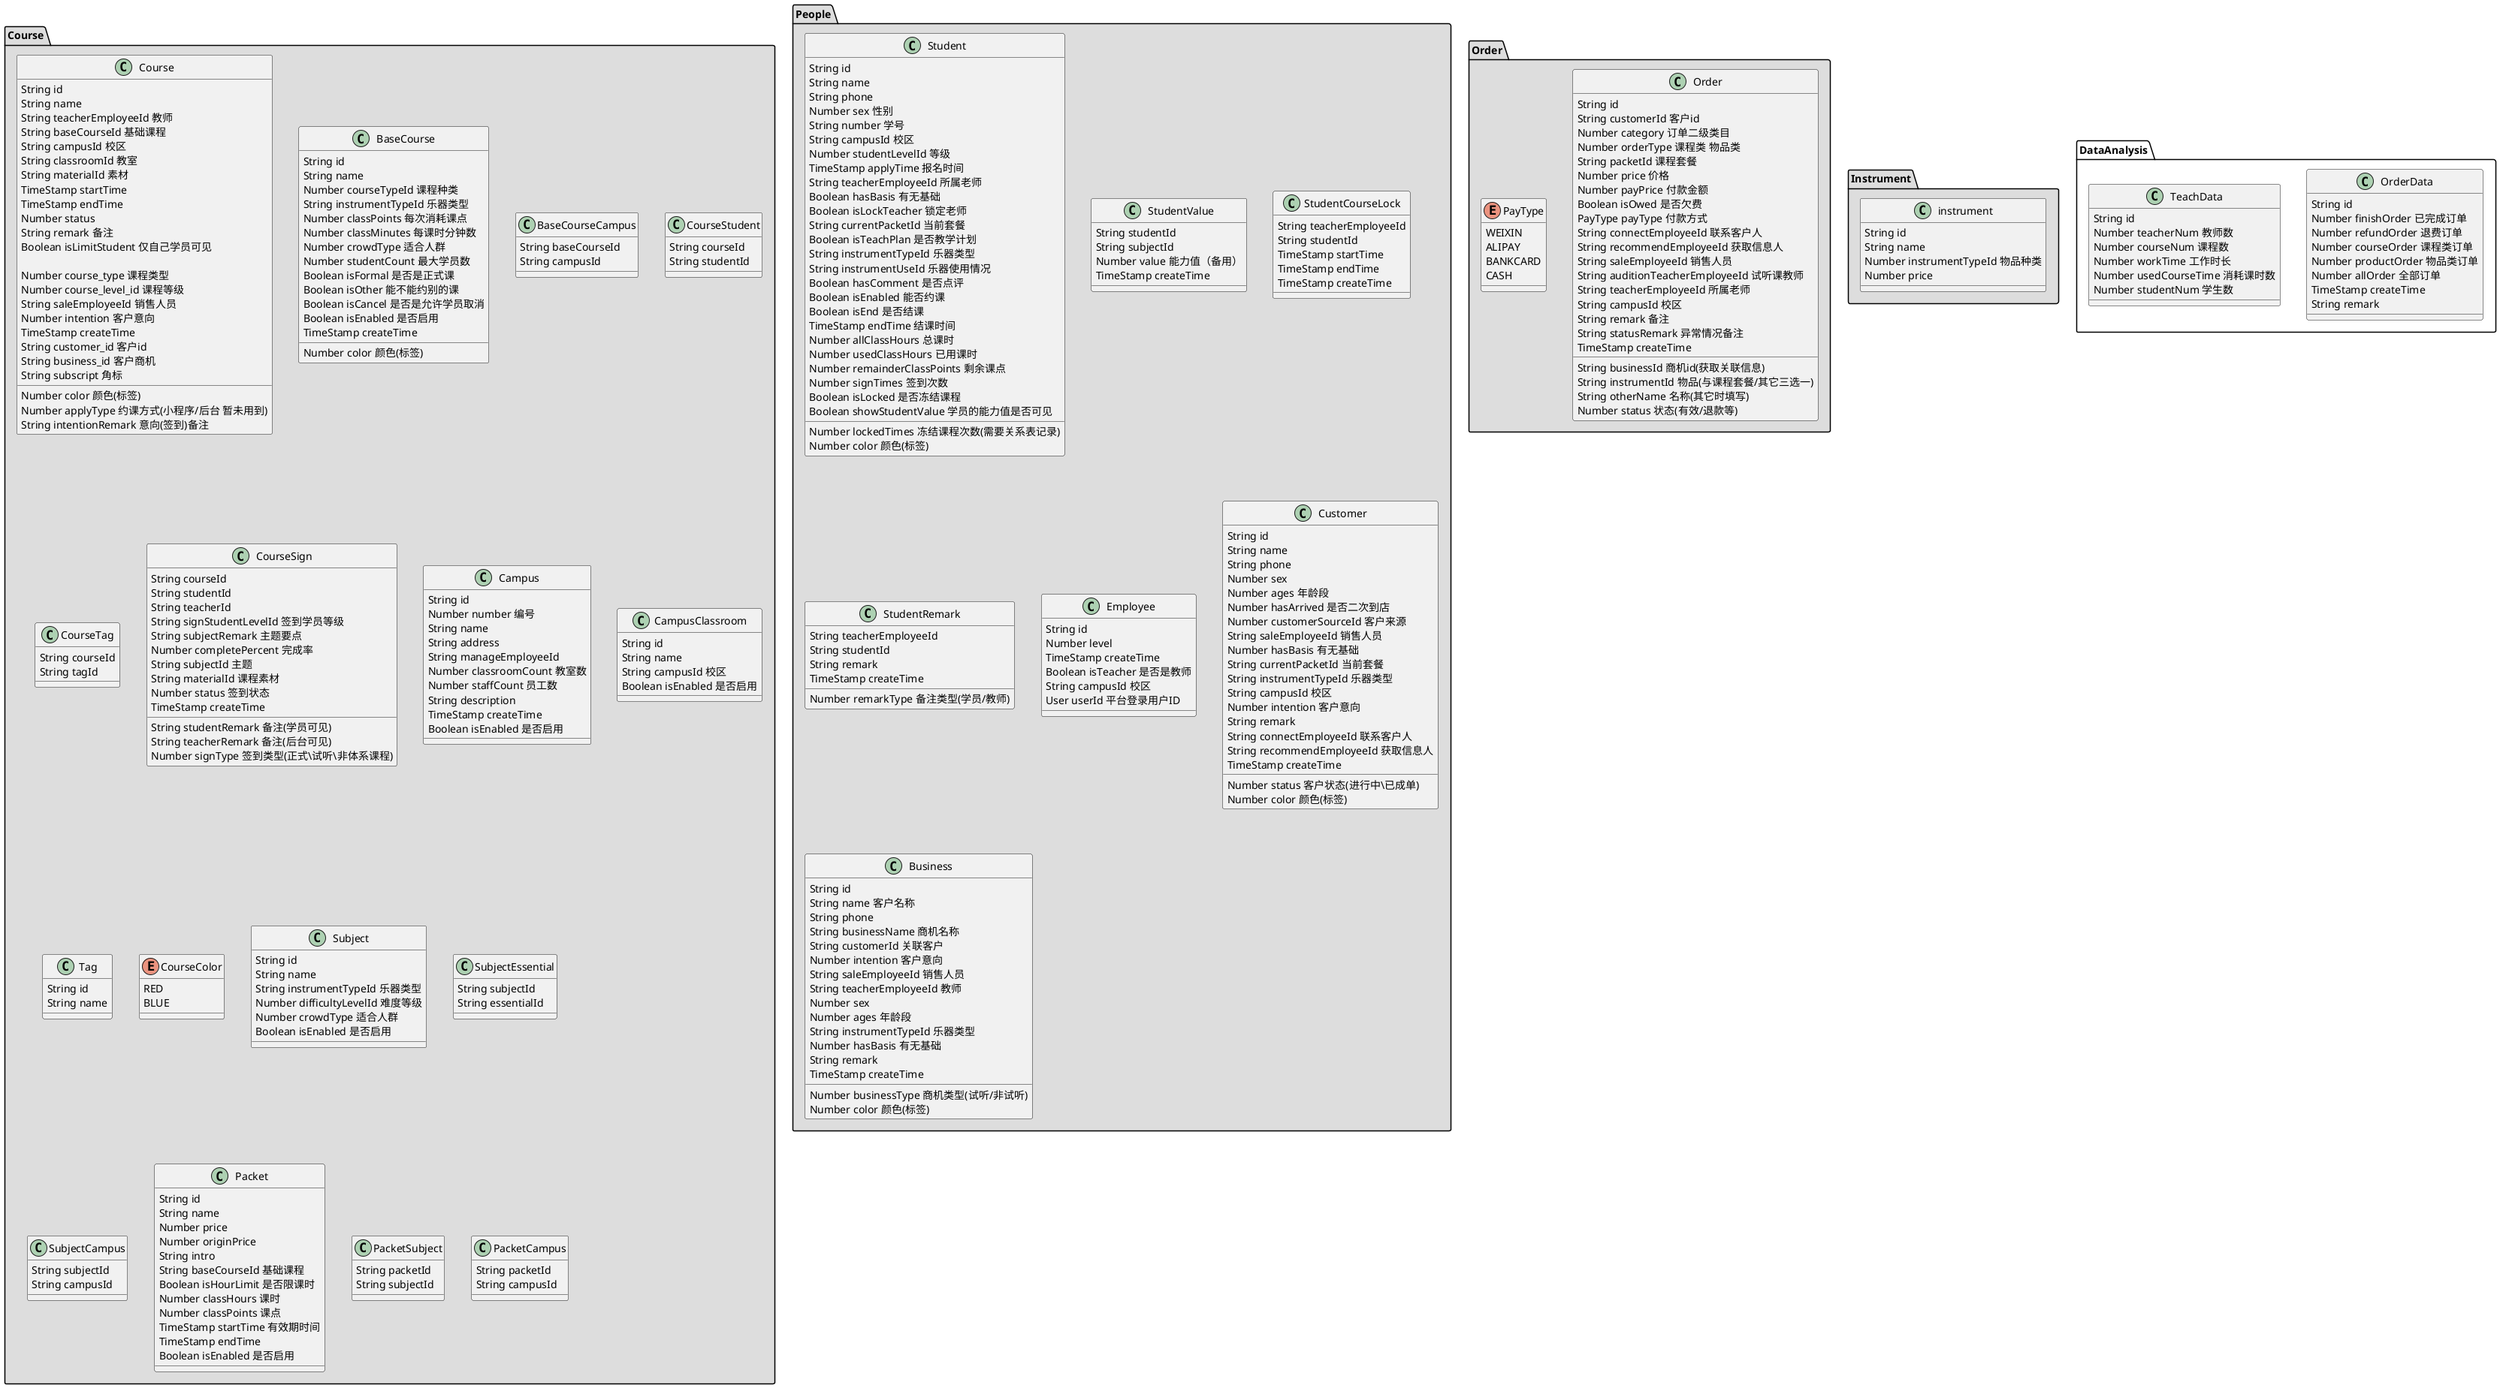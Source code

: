 @startuml

' 课程
package "Course" #DDD {

  ' 正式课/试听课
  class Course {
    String id
    String name
    String teacherEmployeeId 教师
    String baseCourseId 基础课程
    String campusId 校区
    String classroomId 教室
    String materialId 素材
    TimeStamp startTime
    TimeStamp endTime
    Number color 颜色(标签)
    Number status
    String remark 备注
    Boolean isLimitStudent 仅自己学员可见
    Number applyType 约课方式(小程序/后台 暂未用到)

    Number course_type 课程类型
    Number course_level_id 课程等级
    String saleEmployeeId 销售人员
    Number intention 客户意向
    String intentionRemark 意向(签到)备注
    TimeStamp createTime
    String customer_id 客户id
    String business_id 客户商机
    String subscript 角标
  }

  ' 基础课程
  class BaseCourse {
    String id
    String name
    Number courseTypeId 课程种类
    String instrumentTypeId 乐器类型
    Number classPoints 每次消耗课点
    Number classMinutes 每课时分钟数
    Number crowdType 适合人群
    Number studentCount 最大学员数
    Boolean isFormal 是否是正式课
    Boolean isOther 能不能约别的课
    Number color 颜色(标签)
    Boolean isCancel 是否是允许学员取消
    Boolean isEnabled 是否启用
    TimeStamp createTime
  }

  ' 课程校区(关系表)
  class BaseCourseCampus {
    String baseCourseId
    String campusId
  }

  ' 课程学员(关系表)
  class CourseStudent {
    String courseId
    String studentId
  }

  ' 课程标签(关系表)
  class CourseTag {
    String courseId
    String tagId
  }

  ' 课程签到(关系表)
  class CourseSign {
    String courseId
    String studentId
    String teacherId
    String signStudentLevelId 签到学员等级
    String subjectRemark 主题要点
    Number completePercent 完成率
    String subjectId 主题
    String materialId 课程素材
    String studentRemark 备注(学员可见)
    String teacherRemark 备注(后台可见)
    Number status 签到状态
    Number signType 签到类型(正式\试听\非体系课程)
    TimeStamp createTime
  }

  ' 校区
  class Campus {
    String id
    Number number 编号
    String name
    String address
    String manageEmployeeId
    Number classroomCount 教室数
    Number staffCount 员工数
    String description
    TimeStamp createTime
    Boolean isEnabled 是否启用
  }

  ' 教室
  class CampusClassroom {
    String id
    String name
    String campusId 校区
    Boolean isEnabled 是否启用
  }

  ' 标签
  class Tag {
    String id
    String name
  }

  ' 课程颜色(标签)
  enum CourseColor {
    RED
    BLUE
  }

  ' 主题
  class Subject {
    String id
    String name
    String instrumentTypeId 乐器类型
    Number difficultyLevelId 难度等级
    Number crowdType 适合人群
    Boolean isEnabled 是否启用
  }

  ' 主题要点(关系表)
  class SubjectEssential {
    String subjectId
    String essentialId
  }

  ' 主题校区(关系表)
  class SubjectCampus {
    String subjectId
    String campusId
  }

  ' 套餐
  class Packet {
    String id
    String name
    Number price
    Number originPrice
    String intro
    String baseCourseId 基础课程
    Boolean isHourLimit 是否限课时
    Number classHours 课时
    Number classPoints 课点
    TimeStamp startTime 有效期时间
    TimeStamp endTime
    Boolean isEnabled 是否启用
  }

  ' 套餐主题(关系表)
  class PacketSubject {
    String packetId
    String subjectId
  }

  ' 套餐校区(关系表)
  class PacketCampus {
    String packetId
    String campusId
  }

}


' 人员
package "People" #DDD {

  ' 学员
  class Student {
    String id
    String name
    String phone
    Number sex 性别
    String number 学号
    String campusId 校区
    Number studentLevelId 等级
    TimeStamp applyTime 报名时间
    String teacherEmployeeId 所属老师
    Boolean hasBasis 有无基础
    Boolean isLockTeacher 锁定老师
    String currentPacketId 当前套餐
    Boolean isTeachPlan 是否教学计划
    String instrumentTypeId 乐器类型
    String instrumentUseId 乐器使用情况
    Boolean hasComment 是否点评
    Boolean isEnabled 能否约课
    Boolean isEnd 是否结课
    TimeStamp endTime 结课时间
    Number allClassHours 总课时
    Number usedClassHours 已用课时
    Number remainderClassPoints 剩余课点
    Number signTimes 签到次数
    Boolean isLocked 是否冻结课程
    Number lockedTimes 冻结课程次数(需要关系表记录)
    Number color 颜色(标签)
    Boolean showStudentValue 学员的能力值是否可见
  }

  ' 学员能力值(即主题列表)
  class StudentValue {
    String studentId
    String subjectId
    Number value 能力值（备用）
    TimeStamp createTime
  }

  ' 冻结课程(关联表)
  class StudentCourseLock {
    String teacherEmployeeId
    String studentId
    TimeStamp startTime
    TimeStamp endTime
    TimeStamp createTime
  }

  ' 学员备注(关联表)
  class StudentRemark {
    String teacherEmployeeId
    String studentId
    Number remarkType 备注类型(学员/教师)
    String remark
    TimeStamp createTime
  }

  ' 员工
  class Employee {
    String id
    Number level
    TimeStamp createTime
    Boolean isTeacher 是否是教师
    String campusId 校区
    User userId 平台登录用户ID
  }

  ' 客户
  class Customer {
    String id
    String name
    String phone
    Number sex
    Number ages 年龄段
    Number hasArrived 是否二次到店
    Number customerSourceId 客户来源
    String saleEmployeeId 销售人员
    Number hasBasis 有无基础
    String currentPacketId 当前套餐
    String instrumentTypeId 乐器类型
    String campusId 校区
    Number status 客户状态(进行中\已成单)
    Number intention 客户意向
    String remark
    Number color 颜色(标签)
    String connectEmployeeId 联系客户人
    String recommendEmployeeId 获取信息人
    TimeStamp createTime
  }

  ' 商机
  class Business {
    String id
    String name 客户名称
    String phone
    String businessName 商机名称
    String customerId 关联客户
    Number intention 客户意向
    Number businessType 商机类型(试听/非试听)
    String saleEmployeeId 销售人员
    String teacherEmployeeId 教师
    Number sex
    Number ages 年龄段
    String instrumentTypeId 乐器类型
    Number hasBasis 有无基础
    String remark
    Number color 颜色(标签)
    TimeStamp createTime
  }

}


' 订单
package "Order" #DDD {
  class Order {
    String id
    String customerId 客户id
    String businessId 商机id(获取关联信息)
    Number category 订单二级类目
    Number orderType 课程类 物品类
    String packetId 课程套餐
    String instrumentId 物品(与课程套餐/其它三选一)
    String otherName 名称(其它时填写)
    Number price 价格
    Number payPrice 付款金额
    Boolean isOwed 是否欠费
    PayType payType 付款方式
    String connectEmployeeId 联系客户人
    String recommendEmployeeId 获取信息人
    String saleEmployeeId 销售人员
    String auditionTeacherEmployeeId 试听课教师
    String teacherEmployeeId 所属老师
    String campusId 校区
    Number status 状态(有效/退款等)
    String remark 备注
    String statusRemark 异常情况备注
    TimeStamp createTime
  }

  ' 付款类型
  enum PayType {
    WEIXIN
    ALIPAY
    BANKCARD
    CASH
  }

}


' 乐器物品
package "Instrument" #DDD {

  class instrument {
    String id
    String name
    Number instrumentTypeId 物品种类
    Number price
  }
}

package "DataAnalysis" {

  class OrderData {
    String id
    Number finishOrder 已完成订单
    Number refundOrder 退费订单
    Number courseOrder 课程类订单
    Number productOrder 物品类订单
    Number allOrder 全部订单
    TimeStamp createTime
    String remark
  }

  class TeachData {
    String id
    Number teacherNum 教师数
    Number courseNum 课程数
    Number workTime 工作时长
    Number usedCourseTime 消耗课时数
    Number studentNum 学生数
  }


}
@enduml
